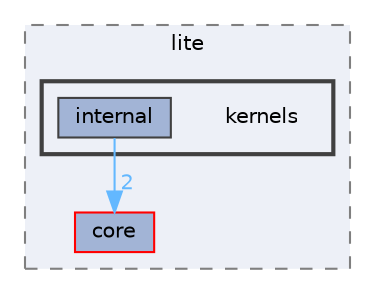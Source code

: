 digraph "Arduino/GetStartedWithMachineLearningOnArduino/tflite-micro-main/tensorflow/lite/kernels"
{
 // LATEX_PDF_SIZE
  bgcolor="transparent";
  edge [fontname=Helvetica,fontsize=10,labelfontname=Helvetica,labelfontsize=10];
  node [fontname=Helvetica,fontsize=10,shape=box,height=0.2,width=0.4];
  compound=true
  subgraph clusterdir_503634df472a76a989a31bcd8d94bcd0 {
    graph [ bgcolor="#edf0f7", pencolor="grey50", label="lite", fontname=Helvetica,fontsize=10 style="filled,dashed", URL="dir_503634df472a76a989a31bcd8d94bcd0.html",tooltip=""]
  dir_bc6027c9f66bf58eae3ab9e67fcdd4c2 [label="core", fillcolor="#a2b4d6", color="red", style="filled", URL="dir_bc6027c9f66bf58eae3ab9e67fcdd4c2.html",tooltip=""];
  subgraph clusterdir_e4a255e43eb495213b9e808ad875753e {
    graph [ bgcolor="#edf0f7", pencolor="grey25", label="", fontname=Helvetica,fontsize=10 style="filled,bold", URL="dir_e4a255e43eb495213b9e808ad875753e.html",tooltip=""]
    dir_e4a255e43eb495213b9e808ad875753e [shape=plaintext, label="kernels"];
  dir_ac2606b20109c4ed23baa1af87085aec [label="internal", fillcolor="#a2b4d6", color="grey25", style="filled", URL="dir_ac2606b20109c4ed23baa1af87085aec.html",tooltip=""];
  }
  }
  dir_ac2606b20109c4ed23baa1af87085aec->dir_bc6027c9f66bf58eae3ab9e67fcdd4c2 [headlabel="2", labeldistance=1.5 headhref="dir_000152_000071.html" href="dir_000152_000071.html" color="steelblue1" fontcolor="steelblue1"];
}
